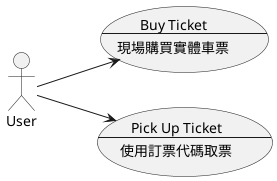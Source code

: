 @startuml HSRTicketVendorSystemUseCase

left to right direction

usecase BuyTicket as "Buy Ticket
--
現場購買實體車票"

usecase PickUpTicket as "Pick Up Ticket
--
使用訂票代碼取票"

:User: --> BuyTicket
:User: --> PickUpTicket

@enduml